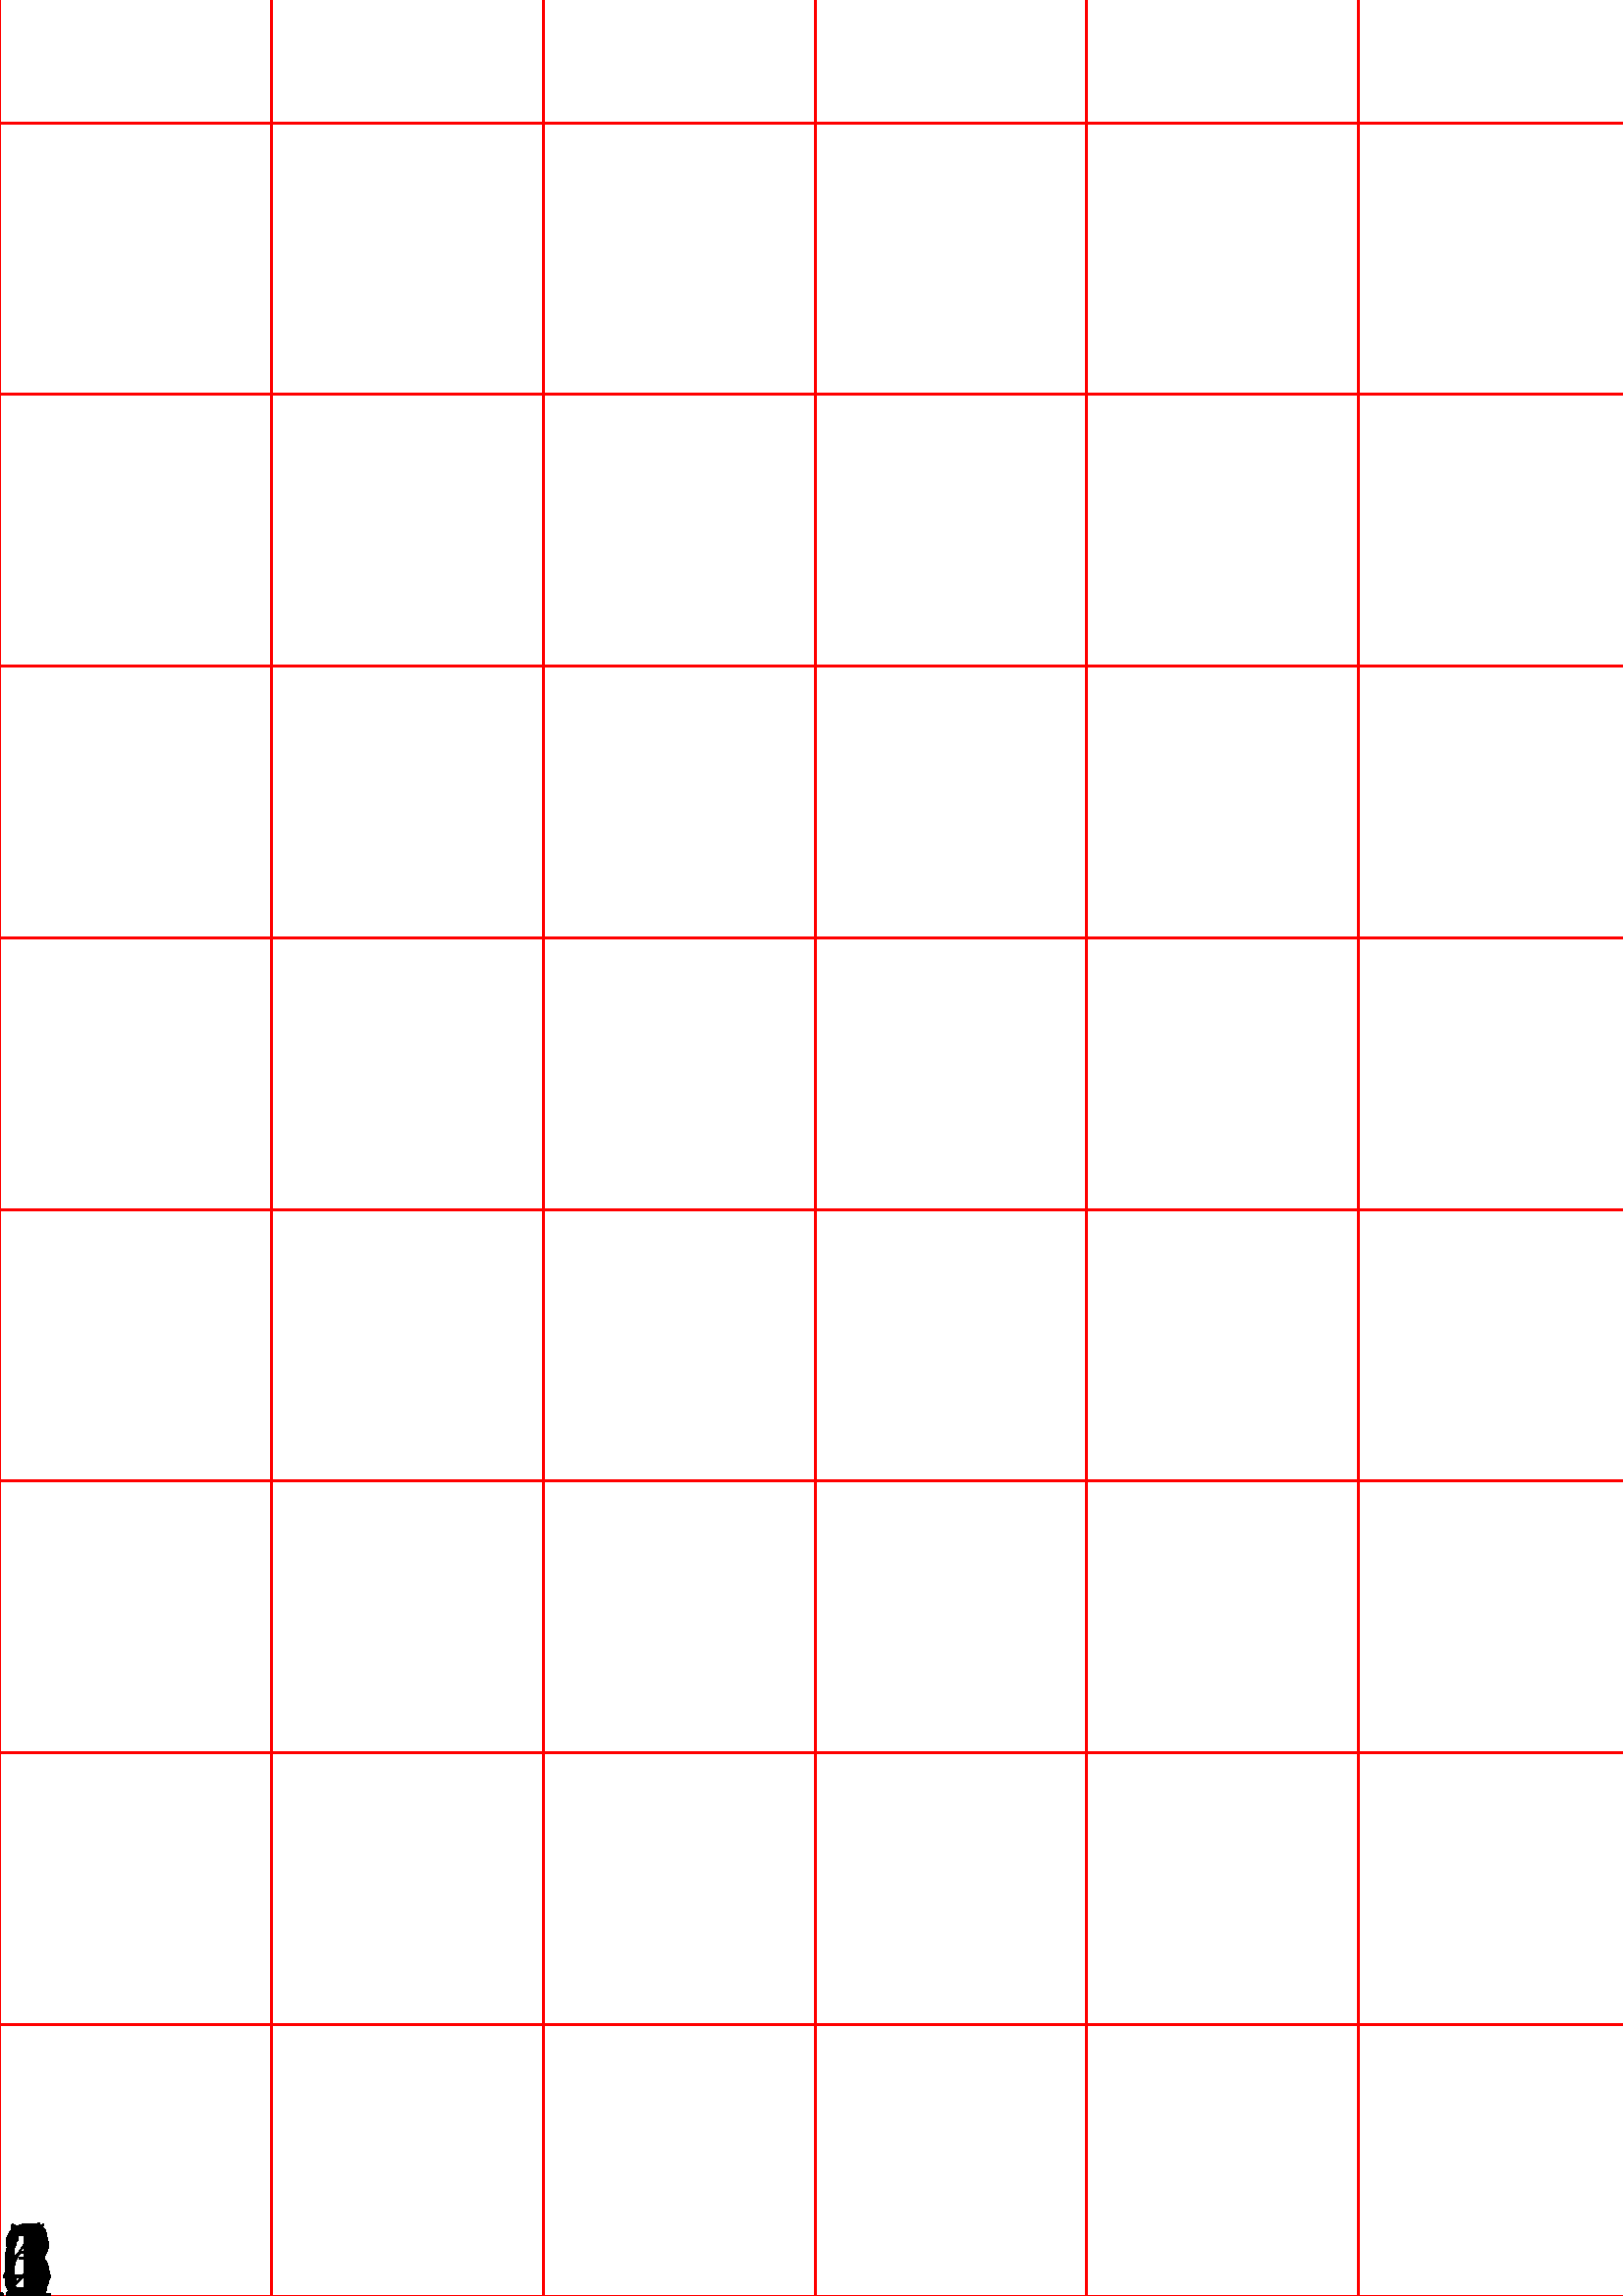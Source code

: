 prologues:=3; % ps output (remove the % if needed)
% outputtemplate := "%j%c.svg"; % exporter en svg.

% Unité
u:=100pt; % taille globale (agissant en parallèle de defaultscale sur les labels de points lisibles)
mux:=u; % à faire varier pour la chasse
muy:=u;

% Variables lettrage au Mazet
def mvariables=
% mwidth = chasse en u, définie comme variable au début de chaque fig (glyphe)
mpenx:=3u; % graisse x
mpeny:=3u; % graisse y
mpenxy=mpenx+mpeny/2; % moyenne xy
mroundoverx=mpenx/2; % débordement pour arrondis x
mroundovery=mpeny/4; % débordement pour arrondis y
mbaseline:=0; % ligne de base
mbaselinepen:=mbaseline+(mpeny/2); % ligne de base du tracé
mbaselineround:=mbaselinepen-mroundovery; % ligne de base avec débordement
% mbaselinegouache = dépassement en-dessous mbaseline pour être gouaché
mcapheight:=21u; % hauteur totale
mcapheightpen:=mcapheight-(mpeny/2); % hauteur du tracé
mcapheightround:=mcapheightpen+mroundovery; % hauteur du tracé avec débordement
% capheighgouache = dépassement au-dessus mcapheight pour être gouaché
mleftside:=0; % bord gauche
mleftsidevertical:=mleftside+1.5mpenx; % bord gauche du tracé vertical
mleftsideround:=mleftsidevertical-mroundoverx; % bord gauche du tracé rond
mrightside:=mwidth; % bord droit
mrightsidevertical:=mrightside-1.5mpenx; % bord droit du tracé vertical
mrightsideround:=mrightsidevertical+mroundoverx; % bord droit du tracé rond
mmiddley:=mcapheight/2; % ligne centre y
% mmiddlex = ligne centre x mais pris en charge par la chasse (mwidth) de chaque caractère
% mupperbowly = ligne centre y de l'arrondi haut
% mlowerbowly = ligne centre y de l'arrondi bas
mbridgex:=mmiddley; % tracé centre x compensé
mpivotx:=mbridgex; % ligne de pivotement de l'attraction x
mpivoty:=mwidth; % ligne de pivotement de l'attraction y
mpivot:=whatever[mpivotx,mpivoty]; % point de mpivot
mfuitex:=2mwidth; % ligne d'attraction x
mfuitey:=mcapheight; % ligne d'attraction y
mfuitepoint:=whatever[mfuitex,mfuitey] % point d'attraction
mfuite:=whatever[mpivot,mfuitepoint] % ligne (axe) d'attraction entre point d'attraction et mpivot
enddef;

val:=.84; % courbes
fleche:=0; % courbes
tens:=.9; % tension

visual:=2; % 0 = sans grille , 1 = avec marges , 2 = avec marge + grille + numéros des points
marg:=0; % marge en x

% Caractère
def spchar(expr carac)=
  beginfig(carac)
  mmiddlex:=(mwidth*mux)/2;
    def cx=
        10u+mmiddlex; % multiplicateur de u à définir
    enddef;
    def cy=
        1000; % multiplicateur de u à définir
    enddef;
    pair A,B; % centre vertical pour miroir
    A:=(mmiddlex,0u);
    B:=(mmiddlex,7u);
    pickup pencircle xscaled mpenx yscaled mpeny;
    linejoin:=mitered;
mvariables; % injection de toutes les variables de lettrage
enddef;

% Grille
def col= % gris de la lettre
    if visual>1:
         withcolor .5white
    else:
    fi
enddef;

def spcharend(suffix n_points)=
pickup pencircle scaled 1;

if visual>=1: % rectangle de bord
    draw (-marg*u,-2*u)--((marg+mwidth)*u,-2*u)--((marg+mwidth)*u,h+u)--(-marg*u,h+u)-- cycle withcolor blue;
    fi
    if visual>1:  
    pickup pencircle scaled 1
      for i=0 upto mwidth: % grille verticale
        draw (i*u,mcapheight)--(i*u,0) withcolor red;
      endfor
      for i=0 upto mcapheight/u: % grille horizontale
        draw (0,i*u)--(mwidth*u,i*u) withcolor red;
      endfor;
    defaultscale :=4; % agit sur la taille des labels de points
    for i=1 upto n_points: % entrée manuelle du nombre de points glyphe par glyphe (à automatiser?)
        dotlabels.top([i]);
    endfor;
fi
endfig
enddef;

defaultscale:=.2;

% ## Droitues
% Lettre E
mwidth:=6;
spchar(1)
x4:=x1:=RightCorner;
y1:=y2:=bo;
x5:=x3:=x2:=LeftCorner;
y4:=y3:=mcapheight;
y6:=y5:=MeanLine + .25ux;
x6:=RightCorner- 0.5ux;
cutdraw z1 -- z2 -- z3 -- z4 col;
cutdraw z5 -- z6 col;
spcharend(6);

% ## Pentues
% Lettre A
mwidth:=7;
spchar(2)
x1=LeftCorner - .5ux; 
y1=mbaseline;
x2=Middle - Bridge; 
y3=y2=mcapheight;
x3=Middle;
%y5=y4=MeanLine - 1.75ux;
x5=.3[x1,x2];
y4=y5=.3[y1,y2];
x4=0.3[x1,x2]+(Middle-x5)*2;
%x5=2cx;
path dleft,dright;
dleft=z1...{crb(1,2,tens)}z2--z3;
dright=dleft reflectedabout(A,B);
cutdraw dleft col;
cutdraw dright col;
cutdraw z4--z5 col;
gouache(1, 154, refl);
gouache(3, 0, sup);
spcharend(5);

% ## Rondues
% Lettre R
mwidth:=6;
spchar(3)
MeanLine:=mcapheight/3; % a faire varier
mbaseline:=0;
LeftFoot:=-2cx;% a faire varier
RightFoot:=2cx;% a faire varier
Middle:=0cx;% a faire varier
VanishPoint:=RightFoot*2;% a faire varier
Pivot:=(Middle-LeftFoot)/2;
x1:=x2:=x6:=x10:=LeftFoot;
y3:=y2:=mcapheight;
y1:=y7:=mbaseline;
x3:=x5:=Middle;
y8:=mcapheight/1.5; % a faire varier entre MeanLine et mcapheight ou mcapheight avec un diviseur
x8:=x11:=VanishPoint/2;
y9:=MeanLine;
x9:=Pivot;
z6:=whatever [z9,z8];
z5=whatever [z9,z8];
z5=whatever [Middle];
y10:=y2-((y2-y6)/2);
x4:=x7:=RightFoot;
y11:=mcapheight-((mcapheight-y8)/2);
z4:=whatever [z11,z10];
cutdraw z1 -- z2 .. z3{dir(angle(z3-z2))} ..tension 1.2.. z4 ..tension 1.2.. {dir(angle(z9-z8))}z5 .. z6 col;
cutdraw z5--z7 col;
spcharend(6);

% Lettre O
mwidth:=6;
spchar(4)
x1:=x3:=Middle;
x2:=LeftFoot;
x4:=RightFoot;
y1:=mbaseline;
y3:=mcapheight;
y2:=y4:=MeanLine;
cutdraw z1 .. z2 .. z3 .. z4 .. cycle col;
spcharend(6);

% Lettre 0 version 2
mwidth:=6;
spchar(5)
z8:=(0,3u); 
z9:=(mwidth,18u);
mfuite:=[z8,z9];
x1:=x3:=mmiddlex;
y1:=mbaselineround;
y3:=mcapheightround;
z2:=whatever [letfsideround,mfuite]; %(3u,6u);
z4:=whatever [mrightsideround,mfuite]; %(15u,15u);%;
cutdraw mfuite; %(0,3u)--(mwidth,18u);
cutdraw z1{dir(angle(z2-z4))} .. {dir(angle(90))}z2{dir(angle(90))} .. {dir(angle(z4-z2))}z3{dir(angle(z4-z2))} .. {dir(angle(-90))}z4{dir(angle(-90))} .. {dir(angle(z2-z4))}cycle col;
spcharend(4);

% ## Flexues

end
